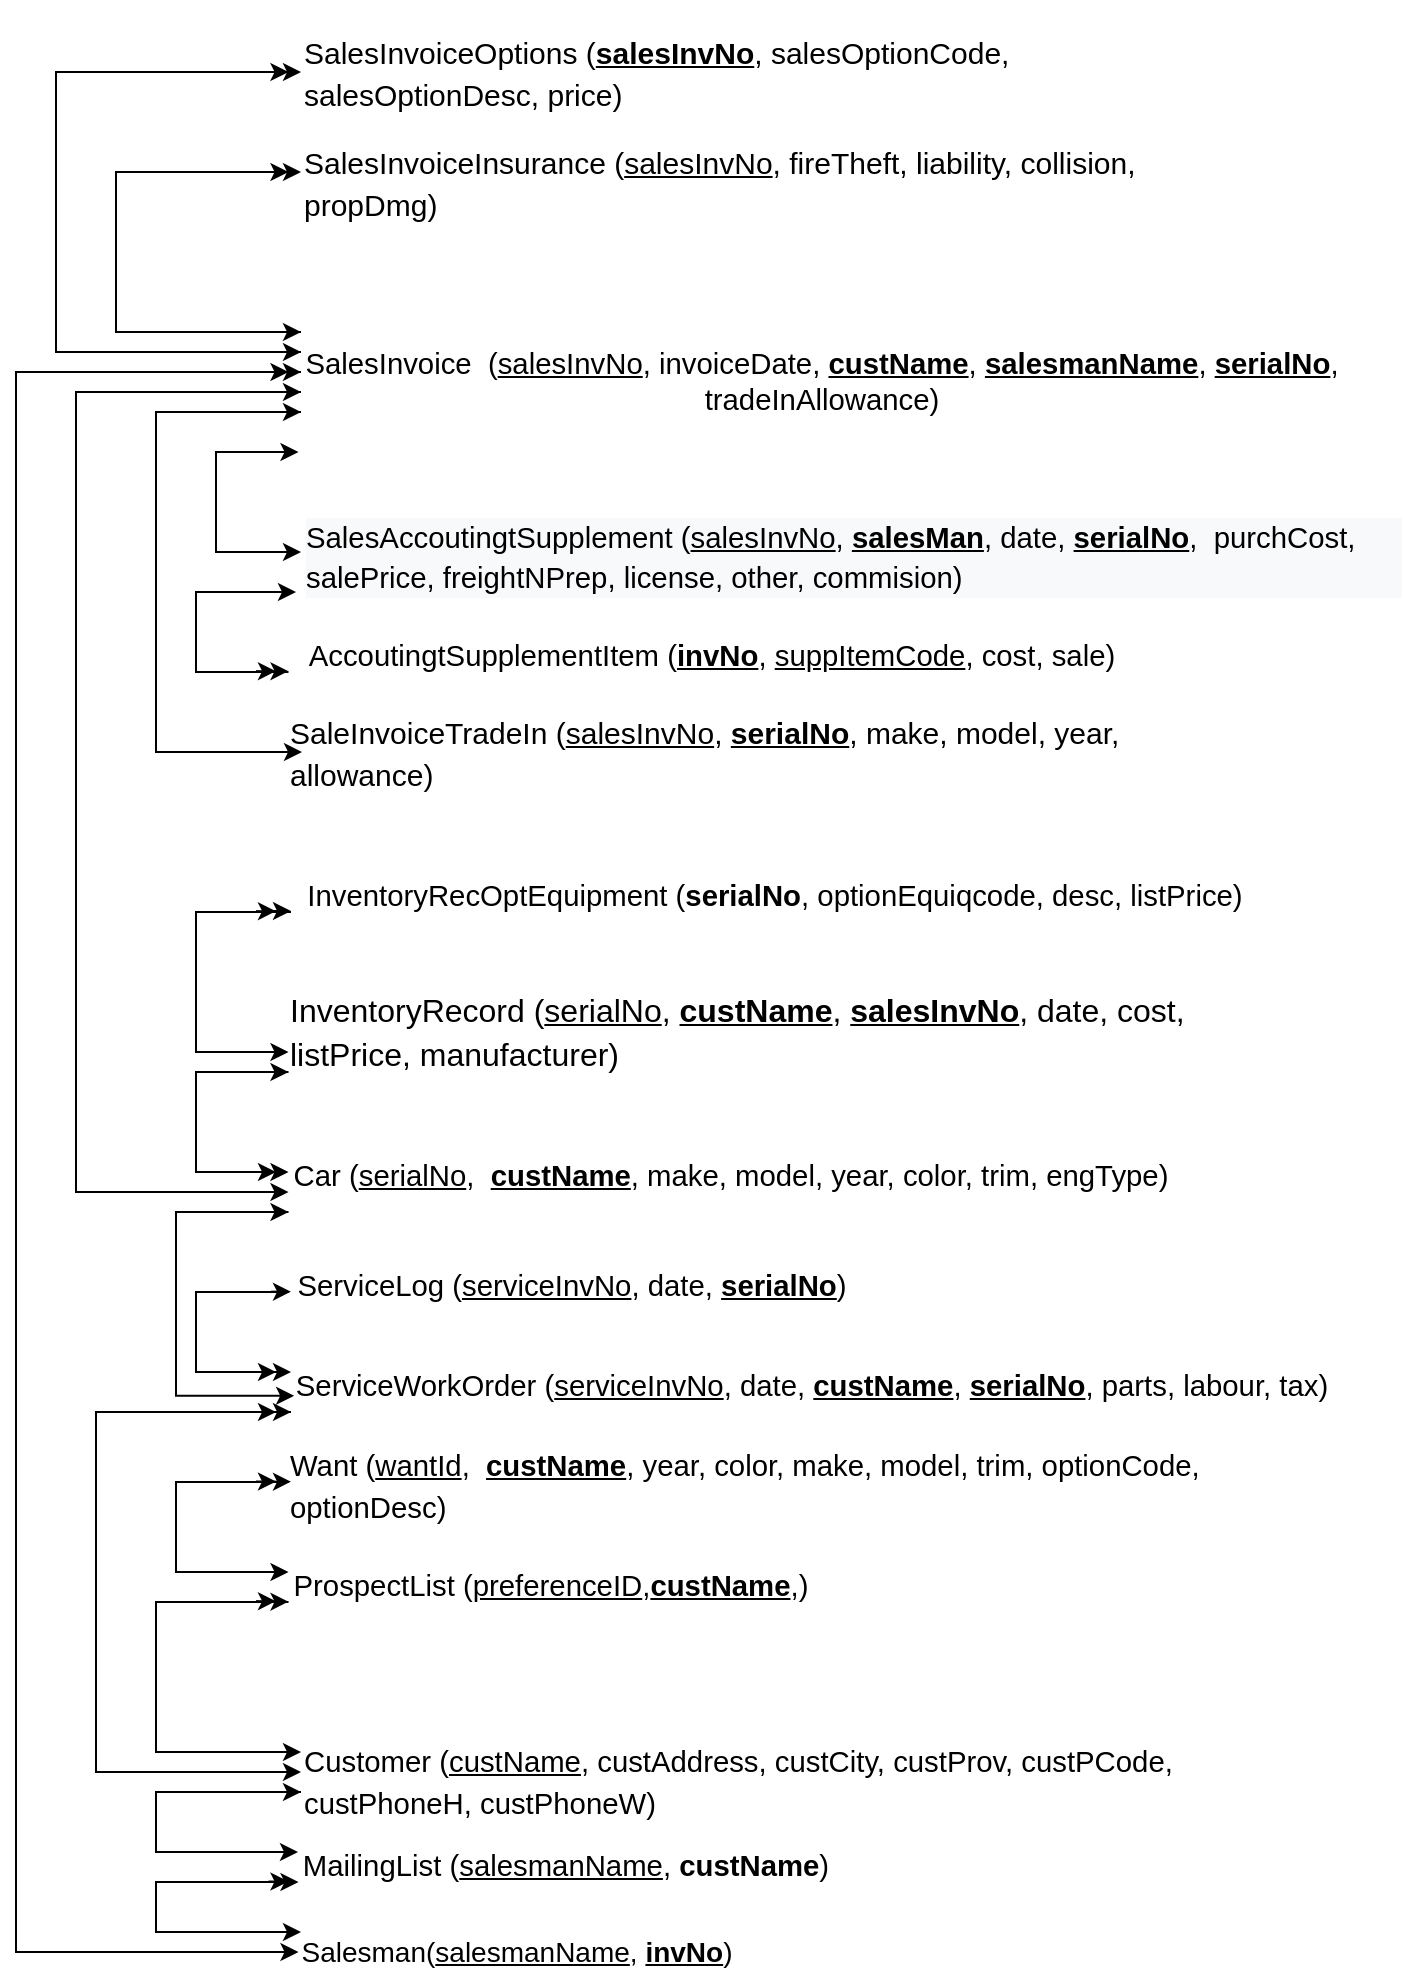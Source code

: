 <mxfile version="14.0.1" type="github">
  <diagram id="cpgGfN65SDcUuJHPmJmD" name="Page-1">
    <mxGraphModel dx="2015" dy="2145" grid="1" gridSize="10" guides="1" tooltips="1" connect="1" arrows="1" fold="1" page="1" pageScale="1" pageWidth="850" pageHeight="1100" math="0" shadow="0">
      <root>
        <mxCell id="0" />
        <mxCell id="1" parent="0" />
        <mxCell id="DtbDbrRALWj-mJ8N14jn-14" style="edgeStyle=orthogonalEdgeStyle;rounded=0;orthogonalLoop=1;jettySize=auto;html=1;entryX=0.003;entryY=0.397;entryDx=0;entryDy=0;entryPerimeter=0;" edge="1" parent="1" source="Bute2PtF-87hg-K_BfrG-1" target="uWfIgpHhgvvb1_PHxDeI-20">
          <mxGeometry relative="1" as="geometry">
            <mxPoint x="233" y="641" as="targetPoint" />
            <Array as="points">
              <mxPoint x="180" y="550" />
              <mxPoint x="180" y="642" />
            </Array>
          </mxGeometry>
        </mxCell>
        <mxCell id="Bute2PtF-87hg-K_BfrG-1" value="&lt;span id=&quot;docs-internal-guid-6ab7e09c-7fff-3b22-0e35-2b165f5e0c1f&quot;&gt;&lt;p dir=&quot;ltr&quot; style=&quot;line-height: 1.38 ; margin-top: 12pt ; margin-bottom: 12pt&quot;&gt;&lt;span style=&quot;font-size: 11pt ; font-family: &amp;#34;arial&amp;#34; ; background-color: transparent ; vertical-align: baseline&quot;&gt;Car (&lt;/span&gt;&lt;span style=&quot;font-size: 11pt ; font-family: &amp;#34;arial&amp;#34; ; background-color: transparent ; vertical-align: baseline&quot;&gt;&lt;u&gt;serialNo&lt;/u&gt;&lt;/span&gt;&lt;span style=&quot;font-size: 11pt ; font-family: &amp;#34;arial&amp;#34; ; background-color: transparent ; vertical-align: baseline&quot;&gt;,&amp;nbsp; &lt;b&gt;&lt;u&gt;custName&lt;/u&gt;&lt;/b&gt;, make, model, year, color, trim, engType)&lt;/span&gt;&lt;/p&gt;&lt;div&gt;&lt;span style=&quot;font-size: 11pt ; font-family: &amp;#34;arial&amp;#34; ; background-color: transparent ; vertical-align: baseline&quot;&gt;&lt;br&gt;&lt;/span&gt;&lt;/div&gt;&lt;/span&gt;" style="text;html=1;strokeColor=none;fillColor=none;align=center;verticalAlign=middle;whiteSpace=wrap;rounded=0;" parent="1" vertex="1">
          <mxGeometry x="236.25" y="520" width="442.5" height="40" as="geometry" />
        </mxCell>
        <mxCell id="Bute2PtF-87hg-K_BfrG-2" value="&lt;span id=&quot;docs-internal-guid-f85bfaa0-7fff-9a6b-ba9b-2f663f60cca4&quot; style=&quot;text-align: left ; font-size: 13px&quot;&gt;&lt;p dir=&quot;ltr&quot; style=&quot;line-height: 1.38 ; margin-top: 12pt ; margin-bottom: 12pt&quot;&gt;&lt;span style=&quot;font-size: 11pt ; font-family: &amp;#34;arial&amp;#34; ; background-color: transparent ; vertical-align: baseline&quot;&gt;MailingList (&lt;/span&gt;&lt;span style=&quot;font-size: 11pt ; font-family: &amp;#34;arial&amp;#34; ; background-color: transparent ; vertical-align: baseline&quot;&gt;&lt;u&gt;salesmanName&lt;/u&gt;&lt;/span&gt;&lt;span style=&quot;font-size: 11pt ; font-family: &amp;#34;arial&amp;#34; ; background-color: transparent ; vertical-align: baseline&quot;&gt;,&amp;nbsp;&lt;/span&gt;&lt;span style=&quot;font-size: 11pt ; font-family: &amp;#34;arial&amp;#34; ; background-color: transparent ; font-weight: 700 ; vertical-align: baseline&quot;&gt;custName&lt;/span&gt;&lt;span style=&quot;font-size: 11pt ; font-family: &amp;#34;arial&amp;#34; ; background-color: transparent ; vertical-align: baseline&quot;&gt;)&lt;/span&gt;&lt;/p&gt;&lt;div&gt;&lt;span style=&quot;font-size: 11pt ; font-family: &amp;#34;arial&amp;#34; ; background-color: transparent ; vertical-align: baseline&quot;&gt;&lt;br&gt;&lt;/span&gt;&lt;/div&gt;&lt;/span&gt;" style="text;html=1;strokeColor=none;fillColor=none;align=center;verticalAlign=middle;whiteSpace=wrap;rounded=0;" parent="1" vertex="1">
          <mxGeometry x="241.25" y="870" width="267.5" height="30" as="geometry" />
        </mxCell>
        <mxCell id="DtbDbrRALWj-mJ8N14jn-17" style="edgeStyle=orthogonalEdgeStyle;rounded=0;orthogonalLoop=1;jettySize=auto;html=1;" edge="1" parent="1" source="Bute2PtF-87hg-K_BfrG-6">
          <mxGeometry relative="1" as="geometry">
            <mxPoint x="241" y="870" as="targetPoint" />
            <mxPoint x="241" y="850" as="sourcePoint" />
            <Array as="points">
              <mxPoint x="170" y="840" />
              <mxPoint x="170" y="870" />
              <mxPoint x="241" y="870" />
            </Array>
          </mxGeometry>
        </mxCell>
        <mxCell id="Bute2PtF-87hg-K_BfrG-6" value="&lt;span id=&quot;docs-internal-guid-f85bfaa0-7fff-9a6b-ba9b-2f663f60cca4&quot; style=&quot;text-align: left ; font-size: 13px&quot;&gt;&lt;p dir=&quot;ltr&quot; style=&quot;line-height: 1.38 ; margin-top: 12pt ; margin-bottom: 12pt&quot;&gt;&lt;span style=&quot;font-size: 11pt ; font-family: &amp;#34;arial&amp;#34; ; background-color: transparent ; vertical-align: baseline&quot;&gt;Customer (&lt;/span&gt;&lt;span style=&quot;font-size: 11pt ; font-family: &amp;#34;arial&amp;#34; ; background-color: transparent ; vertical-align: baseline&quot;&gt;&lt;u&gt;custName&lt;/u&gt;&lt;/span&gt;&lt;span style=&quot;font-size: 11pt ; font-family: &amp;#34;arial&amp;#34; ; background-color: transparent ; vertical-align: baseline&quot;&gt;, custAddress, custCity, custProv, custPCode, custPhoneH, custPhoneW)&lt;/span&gt;&lt;/p&gt;&lt;span id=&quot;docs-internal-guid-f85bfaa0-7fff-9a6b-ba9b-2f663f60cca4&quot;&gt;&lt;/span&gt;&lt;/span&gt;" style="text;html=1;strokeColor=none;fillColor=none;align=center;verticalAlign=middle;whiteSpace=wrap;rounded=0;" parent="1" vertex="1">
          <mxGeometry x="242.5" y="820" width="465" height="30" as="geometry" />
        </mxCell>
        <mxCell id="DtbDbrRALWj-mJ8N14jn-18" style="edgeStyle=orthogonalEdgeStyle;rounded=0;orthogonalLoop=1;jettySize=auto;html=1;entryX=0;entryY=0;entryDx=0;entryDy=0;" edge="1" parent="1" source="Bute2PtF-87hg-K_BfrG-7" target="Bute2PtF-87hg-K_BfrG-6">
          <mxGeometry relative="1" as="geometry">
            <mxPoint x="236" y="820" as="targetPoint" />
            <Array as="points">
              <mxPoint x="170" y="745" />
              <mxPoint x="170" y="820" />
            </Array>
          </mxGeometry>
        </mxCell>
        <mxCell id="Bute2PtF-87hg-K_BfrG-7" value="&lt;span id=&quot;docs-internal-guid-f85bfaa0-7fff-9a6b-ba9b-2f663f60cca4&quot; style=&quot;text-align: left ; font-size: 13px&quot;&gt;&lt;p dir=&quot;ltr&quot; style=&quot;line-height: 1.38 ; margin-top: 12pt ; margin-bottom: 12pt&quot;&gt;&lt;span style=&quot;background-color: transparent ; font-size: 11pt ; font-family: &amp;#34;arial&amp;#34; ; vertical-align: baseline&quot;&gt;ProspectList (&lt;u&gt;preferenceID&lt;/u&gt;,&lt;/span&gt;&lt;span style=&quot;background-color: transparent ; font-size: 11pt ; font-family: &amp;#34;arial&amp;#34; ; vertical-align: baseline&quot;&gt;&lt;b&gt;&lt;u&gt;custName&lt;/u&gt;&lt;/b&gt;&lt;/span&gt;&lt;span style=&quot;background-color: transparent ; font-size: 11pt ; font-family: &amp;#34;arial&amp;#34; ; vertical-align: baseline&quot;&gt;,&lt;/span&gt;&lt;span style=&quot;background-color: transparent ; font-size: 11pt ; font-family: &amp;#34;arial&amp;#34; ; vertical-align: baseline&quot;&gt;)&lt;/span&gt;&lt;br&gt;&lt;/p&gt;&lt;div&gt;&lt;span style=&quot;background-color: transparent ; font-size: 11pt ; font-family: &amp;#34;arial&amp;#34; ; vertical-align: baseline&quot;&gt;&lt;br&gt;&lt;/span&gt;&lt;/div&gt;&lt;/span&gt;" style="text;html=1;strokeColor=none;fillColor=none;align=center;verticalAlign=middle;whiteSpace=wrap;rounded=0;" parent="1" vertex="1">
          <mxGeometry x="236.25" y="730" width="262.5" height="30" as="geometry" />
        </mxCell>
        <mxCell id="DtbDbrRALWj-mJ8N14jn-12" style="edgeStyle=orthogonalEdgeStyle;rounded=0;orthogonalLoop=1;jettySize=auto;html=1;entryX=0;entryY=0.25;entryDx=0;entryDy=0;" edge="1" parent="1" source="Bute2PtF-87hg-K_BfrG-17" target="Bute2PtF-87hg-K_BfrG-1">
          <mxGeometry relative="1" as="geometry">
            <mxPoint x="190" y="530" as="targetPoint" />
            <Array as="points">
              <mxPoint x="190" y="480" />
              <mxPoint x="190" y="530" />
            </Array>
          </mxGeometry>
        </mxCell>
        <mxCell id="Bute2PtF-87hg-K_BfrG-17" value="&lt;span id=&quot;docs-internal-guid-f85bfaa0-7fff-9a6b-ba9b-2f663f60cca4&quot; style=&quot;text-align: left ; font-size: 16px&quot;&gt;&lt;p dir=&quot;ltr&quot; style=&quot;line-height: 1.38 ; margin-top: 12pt ; margin-bottom: 12pt&quot;&gt;&lt;span style=&quot;font-family: &amp;#34;arial&amp;#34; ; background-color: transparent ; vertical-align: baseline&quot;&gt;InventoryRecord (&lt;/span&gt;&lt;span style=&quot;font-family: &amp;#34;arial&amp;#34; ; background-color: transparent ; vertical-align: baseline&quot;&gt;&lt;u&gt;serialNo&lt;/u&gt;&lt;/span&gt;&lt;span style=&quot;font-family: &amp;#34;arial&amp;#34; ; background-color: transparent ; vertical-align: baseline&quot;&gt;,&amp;nbsp;&lt;/span&gt;&lt;span style=&quot;font-family: &amp;#34;arial&amp;#34; ; background-color: transparent ; vertical-align: baseline&quot;&gt;&lt;u&gt;&lt;b&gt;custName&lt;/b&gt;&lt;/u&gt;&lt;/span&gt;&lt;span style=&quot;font-family: &amp;#34;arial&amp;#34; ; background-color: transparent ; vertical-align: baseline&quot;&gt;,&amp;nbsp;&lt;/span&gt;&lt;span style=&quot;font-family: &amp;#34;arial&amp;#34; ; background-color: transparent ; vertical-align: baseline&quot;&gt;&lt;u&gt;&lt;b&gt;salesInvNo&lt;/b&gt;&lt;/u&gt;&lt;/span&gt;&lt;span style=&quot;font-family: &amp;#34;arial&amp;#34; ; background-color: transparent ; vertical-align: baseline&quot;&gt;, date, cost, listPrice, manufacturer)&lt;/span&gt;&lt;/p&gt;&lt;div&gt;&lt;span style=&quot;font-family: &amp;#34;arial&amp;#34; ; background-color: transparent ; vertical-align: baseline&quot;&gt;&lt;br&gt;&lt;/span&gt;&lt;/div&gt;&lt;/span&gt;" style="text;html=1;strokeColor=none;fillColor=none;align=center;verticalAlign=middle;whiteSpace=wrap;rounded=0;" parent="1" vertex="1">
          <mxGeometry x="236.25" y="450" width="470" height="40" as="geometry" />
        </mxCell>
        <mxCell id="Bute2PtF-87hg-K_BfrG-19" value="&lt;span id=&quot;docs-internal-guid-f85bfaa0-7fff-9a6b-ba9b-2f663f60cca4&quot; style=&quot;text-align: left ; font-size: 15px&quot;&gt;&lt;p dir=&quot;ltr&quot; style=&quot;line-height: 1.38 ; margin-top: 12pt ; margin-bottom: 12pt&quot;&gt;&lt;span style=&quot;font-family: &amp;#34;arial&amp;#34; ; background-color: transparent ; vertical-align: baseline&quot;&gt;SalesInvoiceOptions (&lt;/span&gt;&lt;span style=&quot;font-family: &amp;#34;arial&amp;#34; ; background-color: transparent ; vertical-align: baseline&quot;&gt;&lt;b&gt;&lt;u&gt;salesInvNo&lt;/u&gt;&lt;/b&gt;&lt;/span&gt;&lt;span style=&quot;font-family: &amp;#34;arial&amp;#34; ; background-color: transparent ; vertical-align: baseline&quot;&gt;, salesOptionCode, salesOptionDesc, price)&lt;/span&gt;&lt;/p&gt;&lt;div&gt;&lt;span style=&quot;font-family: &amp;#34;arial&amp;#34; ; background-color: transparent ; vertical-align: baseline&quot;&gt;&lt;br&gt;&lt;/span&gt;&lt;/div&gt;&lt;/span&gt;" style="text;html=1;strokeColor=none;fillColor=none;align=center;verticalAlign=middle;whiteSpace=wrap;rounded=0;" parent="1" vertex="1">
          <mxGeometry x="242.5" y="-30" width="407.5" height="40" as="geometry" />
        </mxCell>
        <mxCell id="DtbDbrRALWj-mJ8N14jn-15" style="edgeStyle=orthogonalEdgeStyle;rounded=0;orthogonalLoop=1;jettySize=auto;html=1;entryX=0;entryY=0;entryDx=0;entryDy=0;" edge="1" parent="1" source="uWfIgpHhgvvb1_PHxDeI-2" target="uWfIgpHhgvvb1_PHxDeI-20">
          <mxGeometry relative="1" as="geometry">
            <mxPoint x="230" y="630" as="targetPoint" />
            <Array as="points">
              <mxPoint x="190" y="590" />
              <mxPoint x="190" y="630" />
            </Array>
          </mxGeometry>
        </mxCell>
        <mxCell id="uWfIgpHhgvvb1_PHxDeI-2" value="&lt;span id=&quot;docs-internal-guid-f85bfaa0-7fff-9a6b-ba9b-2f663f60cca4&quot; style=&quot;text-align: left ; font-size: 13px&quot;&gt;&lt;p dir=&quot;ltr&quot; style=&quot;line-height: 1.38 ; margin-top: 12pt ; margin-bottom: 12pt&quot;&gt;&lt;span style=&quot;background-color: transparent ; font-size: 11pt ; font-family: &amp;#34;arial&amp;#34; ; vertical-align: baseline&quot;&gt;ServiceLog (&lt;/span&gt;&lt;span style=&quot;background-color: transparent ; font-size: 11pt ; font-family: &amp;#34;arial&amp;#34; ; vertical-align: baseline&quot;&gt;&lt;u&gt;serviceInvNo&lt;/u&gt;&lt;/span&gt;&lt;span style=&quot;background-color: transparent ; font-size: 11pt ; font-family: &amp;#34;arial&amp;#34; ; vertical-align: baseline&quot;&gt;, date,&amp;nbsp;&lt;/span&gt;&lt;span style=&quot;background-color: transparent ; font-size: 11pt ; font-family: &amp;#34;arial&amp;#34; ; font-weight: 700 ; vertical-align: baseline&quot;&gt;&lt;u&gt;serialNo&lt;/u&gt;&lt;/span&gt;&lt;span style=&quot;background-color: transparent ; font-size: 11pt ; font-family: &amp;#34;arial&amp;#34; ; vertical-align: baseline&quot;&gt;)&lt;/span&gt;&lt;/p&gt;&lt;div&gt;&lt;span style=&quot;background-color: transparent ; font-size: 11pt ; font-family: &amp;#34;arial&amp;#34; ; vertical-align: baseline&quot;&gt;&lt;br&gt;&lt;/span&gt;&lt;/div&gt;&lt;/span&gt;" style="text;html=1;strokeColor=none;fillColor=none;align=center;verticalAlign=middle;whiteSpace=wrap;rounded=0;" parent="1" vertex="1">
          <mxGeometry x="236.25" y="580" width="283.75" height="30" as="geometry" />
        </mxCell>
        <mxCell id="uWfIgpHhgvvb1_PHxDeI-5" value="&lt;span id=&quot;docs-internal-guid-f85bfaa0-7fff-9a6b-ba9b-2f663f60cca4&quot; style=&quot;text-align: left ; font-size: 15px&quot;&gt;&lt;p dir=&quot;ltr&quot; style=&quot;line-height: 1.38 ; margin-top: 12pt ; margin-bottom: 12pt&quot;&gt;&lt;span style=&quot;font-family: &amp;#34;arial&amp;#34; ; background-color: transparent ; vertical-align: baseline&quot;&gt;SalesInvoiceInsurance (&lt;/span&gt;&lt;span style=&quot;font-family: &amp;#34;arial&amp;#34; ; background-color: transparent ; vertical-align: baseline&quot;&gt;&lt;u&gt;salesInvNo&lt;/u&gt;&lt;/span&gt;&lt;span style=&quot;font-family: &amp;#34;arial&amp;#34; ; background-color: transparent ; vertical-align: baseline&quot;&gt;, fireTheft, liability, collision, propDmg)&lt;/span&gt;&lt;/p&gt;&lt;div&gt;&lt;span style=&quot;font-family: &amp;#34;arial&amp;#34; ; background-color: transparent ; vertical-align: baseline&quot;&gt;&lt;br&gt;&lt;/span&gt;&lt;/div&gt;&lt;/span&gt;" style="text;html=1;strokeColor=none;fillColor=none;align=center;verticalAlign=middle;whiteSpace=wrap;rounded=0;" parent="1" vertex="1">
          <mxGeometry x="242.5" y="30" width="477.5" height="30" as="geometry" />
        </mxCell>
        <mxCell id="uWfIgpHhgvvb1_PHxDeI-8" value="&lt;span id=&quot;docs-internal-guid-f85bfaa0-7fff-9a6b-ba9b-2f663f60cca4&quot; style=&quot;text-align: left ; font-size: 15px&quot;&gt;&lt;p dir=&quot;ltr&quot; style=&quot;line-height: 1.38 ; margin-top: 12pt ; margin-bottom: 12pt&quot;&gt;&lt;span style=&quot;font-family: &amp;#34;arial&amp;#34; ; background-color: transparent ; vertical-align: baseline&quot;&gt;SaleInvoiceTradeIn (&lt;/span&gt;&lt;span style=&quot;font-family: &amp;#34;arial&amp;#34; ; background-color: transparent ; vertical-align: baseline&quot;&gt;&lt;u&gt;salesInvNo&lt;/u&gt;&lt;/span&gt;&lt;span style=&quot;font-family: &amp;#34;arial&amp;#34; ; background-color: transparent ; vertical-align: baseline&quot;&gt;,&amp;nbsp;&lt;/span&gt;&lt;span style=&quot;font-family: &amp;#34;arial&amp;#34; ; background-color: transparent ; font-weight: 700 ; vertical-align: baseline&quot;&gt;&lt;u&gt;serialNo&lt;/u&gt;&lt;/span&gt;&lt;span style=&quot;font-family: &amp;#34;arial&amp;#34; ; background-color: transparent ; vertical-align: baseline&quot;&gt;, make, model, year, allowance)&lt;/span&gt;&lt;/p&gt;&lt;div&gt;&lt;span style=&quot;font-family: &amp;#34;arial&amp;#34; ; background-color: transparent ; vertical-align: baseline&quot;&gt;&lt;br&gt;&lt;/span&gt;&lt;/div&gt;&lt;/span&gt;" style="text;html=1;strokeColor=none;fillColor=none;align=center;verticalAlign=middle;whiteSpace=wrap;rounded=0;" parent="1" vertex="1">
          <mxGeometry x="236.25" y="310" width="490" height="40" as="geometry" />
        </mxCell>
        <mxCell id="DtbDbrRALWj-mJ8N14jn-3" style="edgeStyle=orthogonalEdgeStyle;rounded=0;orthogonalLoop=1;jettySize=auto;html=1;entryX=0;entryY=0.25;entryDx=0;entryDy=0;" edge="1" parent="1" source="uWfIgpHhgvvb1_PHxDeI-15" target="Bute2PtF-87hg-K_BfrG-19">
          <mxGeometry relative="1" as="geometry">
            <mxPoint x="140.0" y="40" as="targetPoint" />
            <Array as="points">
              <mxPoint x="120" y="120" />
              <mxPoint x="120" y="-20" />
            </Array>
          </mxGeometry>
        </mxCell>
        <mxCell id="DtbDbrRALWj-mJ8N14jn-4" style="edgeStyle=orthogonalEdgeStyle;rounded=0;orthogonalLoop=1;jettySize=auto;html=1;" edge="1" parent="1" source="uWfIgpHhgvvb1_PHxDeI-15" target="uWfIgpHhgvvb1_PHxDeI-5">
          <mxGeometry relative="1" as="geometry">
            <mxPoint x="230" y="30" as="targetPoint" />
            <Array as="points">
              <mxPoint x="150" y="110" />
              <mxPoint x="150" y="30" />
            </Array>
          </mxGeometry>
        </mxCell>
        <mxCell id="DtbDbrRALWj-mJ8N14jn-7" style="edgeStyle=orthogonalEdgeStyle;rounded=0;orthogonalLoop=1;jettySize=auto;html=1;" edge="1" parent="1" source="uWfIgpHhgvvb1_PHxDeI-15">
          <mxGeometry relative="1" as="geometry">
            <mxPoint x="243" y="320" as="targetPoint" />
            <Array as="points">
              <mxPoint x="170" y="150" />
              <mxPoint x="170" y="320" />
            </Array>
          </mxGeometry>
        </mxCell>
        <mxCell id="DtbDbrRALWj-mJ8N14jn-8" style="edgeStyle=orthogonalEdgeStyle;rounded=0;orthogonalLoop=1;jettySize=auto;html=1;entryX=0;entryY=0.5;entryDx=0;entryDy=0;" edge="1" parent="1" source="uWfIgpHhgvvb1_PHxDeI-15" target="DtbDbrRALWj-mJ8N14jn-1">
          <mxGeometry relative="1" as="geometry">
            <mxPoint x="120" y="933.333" as="targetPoint" />
            <Array as="points">
              <mxPoint x="100" y="130" />
              <mxPoint x="100" y="920" />
            </Array>
          </mxGeometry>
        </mxCell>
        <mxCell id="DtbDbrRALWj-mJ8N14jn-13" style="edgeStyle=orthogonalEdgeStyle;rounded=0;orthogonalLoop=1;jettySize=auto;html=1;entryX=0;entryY=0.5;entryDx=0;entryDy=0;" edge="1" parent="1" source="uWfIgpHhgvvb1_PHxDeI-15" target="Bute2PtF-87hg-K_BfrG-1">
          <mxGeometry relative="1" as="geometry">
            <mxPoint x="230" y="540" as="targetPoint" />
            <Array as="points">
              <mxPoint x="130" y="140" />
              <mxPoint x="130" y="540" />
            </Array>
          </mxGeometry>
        </mxCell>
        <mxCell id="DtbDbrRALWj-mJ8N14jn-30" style="edgeStyle=orthogonalEdgeStyle;rounded=0;orthogonalLoop=1;jettySize=auto;html=1;entryX=0;entryY=1;entryDx=0;entryDy=0;" edge="1" parent="1" target="DtbDbrRALWj-mJ8N14jn-27">
          <mxGeometry relative="1" as="geometry">
            <mxPoint x="210" y="220.0" as="targetPoint" />
            <mxPoint x="240" y="170" as="sourcePoint" />
            <Array as="points">
              <mxPoint x="200" y="170" />
              <mxPoint x="200" y="220" />
            </Array>
          </mxGeometry>
        </mxCell>
        <mxCell id="uWfIgpHhgvvb1_PHxDeI-15" value="&lt;span style=&quot;text-align: left ; background-color: transparent ; font-size: 11pt ; font-family: &amp;#34;arial&amp;#34; ; vertical-align: baseline&quot;&gt;SalesInvoice&amp;nbsp; (&lt;/span&gt;&lt;span style=&quot;text-align: left ; background-color: transparent ; font-size: 11pt ; font-family: &amp;#34;arial&amp;#34; ; vertical-align: baseline&quot;&gt;&lt;u&gt;salesInvNo&lt;/u&gt;&lt;/span&gt;&lt;span style=&quot;text-align: left ; background-color: transparent ; font-size: 11pt ; font-family: &amp;#34;arial&amp;#34; ; vertical-align: baseline&quot;&gt;, invoiceDate,&amp;nbsp;&lt;/span&gt;&lt;span style=&quot;text-align: left ; background-color: transparent ; font-size: 11pt ; font-family: &amp;#34;arial&amp;#34; ; font-weight: 700 ; vertical-align: baseline&quot;&gt;&lt;u&gt;custName&lt;/u&gt;&lt;/span&gt;&lt;span style=&quot;text-align: left ; background-color: transparent ; font-size: 11pt ; font-family: &amp;#34;arial&amp;#34; ; vertical-align: baseline&quot;&gt;,&amp;nbsp;&lt;/span&gt;&lt;span style=&quot;text-align: left ; background-color: transparent ; font-size: 11pt ; font-family: &amp;#34;arial&amp;#34; ; font-weight: 700 ; vertical-align: baseline&quot;&gt;&lt;u&gt;salesmanName&lt;/u&gt;&lt;/span&gt;&lt;span style=&quot;text-align: left ; background-color: transparent ; font-size: 11pt ; font-family: &amp;#34;arial&amp;#34; ; vertical-align: baseline&quot;&gt;,&amp;nbsp;&lt;/span&gt;&lt;span style=&quot;text-align: left ; background-color: transparent ; font-size: 11pt ; font-family: &amp;#34;arial&amp;#34; ; font-weight: 700 ; vertical-align: baseline&quot;&gt;&lt;u&gt;serialNo&lt;/u&gt;&lt;/span&gt;&lt;span style=&quot;text-align: left ; background-color: transparent ; font-size: 11pt ; font-family: &amp;#34;arial&amp;#34; ; vertical-align: baseline&quot;&gt;, tradeInAllowance)&lt;/span&gt;" style="text;html=1;strokeColor=none;fillColor=none;align=center;verticalAlign=middle;whiteSpace=wrap;rounded=0;" parent="1" vertex="1">
          <mxGeometry x="242.5" y="110" width="520" height="50" as="geometry" />
        </mxCell>
        <mxCell id="DtbDbrRALWj-mJ8N14jn-16" style="edgeStyle=orthogonalEdgeStyle;rounded=0;orthogonalLoop=1;jettySize=auto;html=1;" edge="1" parent="1" source="uWfIgpHhgvvb1_PHxDeI-20" target="Bute2PtF-87hg-K_BfrG-6">
          <mxGeometry relative="1" as="geometry">
            <mxPoint x="150" y="830" as="targetPoint" />
            <Array as="points">
              <mxPoint x="140" y="650" />
              <mxPoint x="140" y="830" />
            </Array>
          </mxGeometry>
        </mxCell>
        <mxCell id="uWfIgpHhgvvb1_PHxDeI-20" value="&lt;span id=&quot;docs-internal-guid-f85bfaa0-7fff-9a6b-ba9b-2f663f60cca4&quot; style=&quot;text-align: left ; font-size: 13px&quot;&gt;&lt;p dir=&quot;ltr&quot; style=&quot;line-height: 1.38 ; margin-top: 12pt ; margin-bottom: 12pt&quot;&gt;&lt;span style=&quot;font-size: 11pt ; font-family: &amp;#34;arial&amp;#34; ; background-color: transparent ; vertical-align: baseline&quot;&gt;ServiceWorkOrder (&lt;/span&gt;&lt;span style=&quot;font-size: 11pt ; font-family: &amp;#34;arial&amp;#34; ; background-color: transparent ; vertical-align: baseline&quot;&gt;&lt;u&gt;serviceInvNo&lt;/u&gt;&lt;/span&gt;&lt;span style=&quot;font-size: 11pt ; font-family: &amp;#34;arial&amp;#34; ; background-color: transparent ; vertical-align: baseline&quot;&gt;, date,&amp;nbsp;&lt;/span&gt;&lt;span style=&quot;font-size: 11pt ; font-family: &amp;#34;arial&amp;#34; ; background-color: transparent ; font-weight: 700 ; vertical-align: baseline&quot;&gt;&lt;u&gt;custName&lt;/u&gt;&lt;/span&gt;&lt;span style=&quot;font-size: 11pt ; font-family: &amp;#34;arial&amp;#34; ; background-color: transparent ; vertical-align: baseline&quot;&gt;,&amp;nbsp;&lt;/span&gt;&lt;span style=&quot;font-size: 11pt ; font-family: &amp;#34;arial&amp;#34; ; background-color: transparent ; font-weight: 700 ; vertical-align: baseline&quot;&gt;&lt;u&gt;serialNo&lt;/u&gt;&lt;/span&gt;&lt;span style=&quot;font-size: 11pt ; font-family: &amp;#34;arial&amp;#34; ; background-color: transparent ; vertical-align: baseline&quot;&gt;, parts, labour, tax)&lt;/span&gt;&lt;/p&gt;&lt;div&gt;&lt;span style=&quot;font-size: 11pt ; font-family: &amp;#34;arial&amp;#34; ; background-color: transparent ; vertical-align: baseline&quot;&gt;&lt;br&gt;&lt;/span&gt;&lt;/div&gt;&lt;/span&gt;" style="text;html=1;strokeColor=none;fillColor=none;align=center;verticalAlign=middle;whiteSpace=wrap;rounded=0;" parent="1" vertex="1">
          <mxGeometry x="237.5" y="630" width="520" height="30" as="geometry" />
        </mxCell>
        <mxCell id="DtbDbrRALWj-mJ8N14jn-19" style="edgeStyle=orthogonalEdgeStyle;rounded=0;orthogonalLoop=1;jettySize=auto;html=1;entryX=0;entryY=0;entryDx=0;entryDy=0;" edge="1" parent="1" source="uWfIgpHhgvvb1_PHxDeI-48" target="Bute2PtF-87hg-K_BfrG-7">
          <mxGeometry relative="1" as="geometry">
            <mxPoint x="190" y="740" as="targetPoint" />
            <Array as="points">
              <mxPoint x="180" y="685" />
              <mxPoint x="180" y="730" />
            </Array>
          </mxGeometry>
        </mxCell>
        <mxCell id="uWfIgpHhgvvb1_PHxDeI-48" value="&lt;span id=&quot;docs-internal-guid-f85bfaa0-7fff-9a6b-ba9b-2f663f60cca4&quot; style=&quot;text-align: left ; font-size: 13px&quot;&gt;&lt;p dir=&quot;ltr&quot; style=&quot;line-height: 1.38 ; margin-top: 12pt ; margin-bottom: 12pt&quot;&gt;&lt;span style=&quot;font-size: 11pt ; font-family: &amp;#34;arial&amp;#34; ; background-color: transparent ; vertical-align: baseline&quot;&gt;Want (&lt;u&gt;wantId&lt;/u&gt;&lt;/span&gt;&lt;span style=&quot;font-size: 11pt ; font-family: &amp;#34;arial&amp;#34; ; background-color: transparent ; vertical-align: baseline&quot;&gt;,&amp;nbsp; &lt;u&gt;&lt;b&gt;custName&lt;/b&gt;&lt;/u&gt;, year, color, make, model, trim, optionCode, optionDesc)&lt;/span&gt;&lt;/p&gt;&lt;div&gt;&lt;br&gt;&lt;/div&gt;&lt;/span&gt;" style="text;html=1;strokeColor=none;fillColor=none;align=center;verticalAlign=middle;whiteSpace=wrap;rounded=0;" parent="1" vertex="1">
          <mxGeometry x="236.25" y="680" width="462.5" height="30" as="geometry" />
        </mxCell>
        <mxCell id="DtbDbrRALWj-mJ8N14jn-41" style="edgeStyle=orthogonalEdgeStyle;rounded=0;orthogonalLoop=1;jettySize=auto;html=1;" edge="1" parent="1" source="eNYuHUuUJ5BOVfInrnfF-1">
          <mxGeometry relative="1" as="geometry">
            <mxPoint x="240" y="240" as="targetPoint" />
            <Array as="points">
              <mxPoint x="190" y="280" />
              <mxPoint x="190" y="240" />
            </Array>
          </mxGeometry>
        </mxCell>
        <mxCell id="eNYuHUuUJ5BOVfInrnfF-1" value="&lt;span id=&quot;docs-internal-guid-f85bfaa0-7fff-9a6b-ba9b-2f663f60cca4&quot; style=&quot;text-align: left ; font-size: 13px&quot;&gt;&lt;p dir=&quot;ltr&quot; style=&quot;line-height: 1.38 ; margin-top: 12pt ; margin-bottom: 12pt&quot;&gt;&lt;span style=&quot;font-size: 11pt ; font-family: &amp;#34;arial&amp;#34; ; background-color: transparent ; vertical-align: baseline&quot;&gt;AccoutingtSupplementItem (&lt;u&gt;&lt;b&gt;invNo&lt;/b&gt;&lt;/u&gt;, &lt;u&gt;suppItemCode&lt;/u&gt;, cost, sale&lt;/span&gt;&lt;span style=&quot;font-size: 11pt ; font-family: &amp;#34;arial&amp;#34; ; background-color: transparent ; vertical-align: baseline&quot;&gt;)&lt;/span&gt;&lt;/p&gt;&lt;div&gt;&lt;span style=&quot;font-size: 11pt ; font-family: &amp;#34;arial&amp;#34; ; background-color: transparent ; vertical-align: baseline&quot;&gt;&lt;br&gt;&lt;/span&gt;&lt;/div&gt;&lt;/span&gt;" style="text;html=1;strokeColor=none;fillColor=none;align=center;verticalAlign=middle;whiteSpace=wrap;rounded=0;" parent="1" vertex="1">
          <mxGeometry x="236.25" y="270" width="423.75" height="20" as="geometry" />
        </mxCell>
        <mxCell id="DtbDbrRALWj-mJ8N14jn-11" style="edgeStyle=orthogonalEdgeStyle;rounded=0;orthogonalLoop=1;jettySize=auto;html=1;entryX=0;entryY=0.5;entryDx=0;entryDy=0;" edge="1" parent="1" source="eNYuHUuUJ5BOVfInrnfF-2" target="Bute2PtF-87hg-K_BfrG-17">
          <mxGeometry relative="1" as="geometry">
            <mxPoint x="200" y="470" as="targetPoint" />
            <Array as="points">
              <mxPoint x="190" y="400" />
              <mxPoint x="190" y="470" />
            </Array>
          </mxGeometry>
        </mxCell>
        <mxCell id="eNYuHUuUJ5BOVfInrnfF-2" value="&lt;span id=&quot;docs-internal-guid-f85bfaa0-7fff-9a6b-ba9b-2f663f60cca4&quot; style=&quot;text-align: left ; font-size: 14.667px&quot;&gt;&lt;p dir=&quot;ltr&quot; style=&quot;line-height: 1.38 ; margin-top: 12pt ; margin-bottom: 12pt&quot;&gt;&lt;font face=&quot;arial&quot;&gt;InventoryRecOptEquipment&lt;/font&gt;&lt;span style=&quot;background-color: transparent ; text-align: center ; font-size: 11pt ; font-family: &amp;#34;arial&amp;#34; ; vertical-align: baseline&quot;&gt;&amp;nbsp;(&lt;/span&gt;&lt;span style=&quot;background-color: transparent ; text-align: center ; font-size: 11pt ; font-family: &amp;#34;arial&amp;#34; ; font-weight: 700 ; vertical-align: baseline&quot;&gt;serialNo&lt;/span&gt;&lt;span style=&quot;background-color: transparent ; text-align: center ; font-size: 11pt ; font-family: &amp;#34;arial&amp;#34; ; vertical-align: baseline&quot;&gt;, &lt;/span&gt;&lt;span style=&quot;background-color: transparent ; text-align: center ; font-size: 11pt ; font-family: &amp;#34;arial&amp;#34; ; vertical-align: baseline&quot;&gt;optionEquiqcode&lt;/span&gt;&lt;span style=&quot;background-color: transparent ; text-align: center ; font-size: 11pt ; font-family: &amp;#34;arial&amp;#34; ; vertical-align: baseline&quot;&gt;, desc, listPrice)&lt;/span&gt;&lt;/p&gt;&lt;div&gt;&lt;span style=&quot;background-color: transparent ; text-align: center ; font-size: 11pt ; font-family: &amp;#34;arial&amp;#34; ; vertical-align: baseline&quot;&gt;&lt;br&gt;&lt;/span&gt;&lt;/div&gt;&lt;/span&gt;" style="text;html=1;strokeColor=none;fillColor=none;align=center;verticalAlign=middle;whiteSpace=wrap;rounded=0;" parent="1" vertex="1">
          <mxGeometry x="237.5" y="380" width="482.5" height="40" as="geometry" />
        </mxCell>
        <mxCell id="DtbDbrRALWj-mJ8N14jn-54" style="edgeStyle=orthogonalEdgeStyle;rounded=0;orthogonalLoop=1;jettySize=auto;html=1;entryX=0;entryY=0.5;entryDx=0;entryDy=0;" edge="1" parent="1" source="DtbDbrRALWj-mJ8N14jn-1" target="Bute2PtF-87hg-K_BfrG-2">
          <mxGeometry relative="1" as="geometry">
            <mxPoint x="190" y="890" as="targetPoint" />
            <Array as="points">
              <mxPoint x="170" y="910" />
              <mxPoint x="170" y="885" />
            </Array>
          </mxGeometry>
        </mxCell>
        <mxCell id="DtbDbrRALWj-mJ8N14jn-1" value="&lt;font style=&quot;font-size: 14px&quot;&gt;Salesman(&lt;u&gt;salesmanName&lt;/u&gt;, &lt;u&gt;&lt;b&gt;invNo&lt;/b&gt;&lt;/u&gt;)&lt;/font&gt;" style="text;html=1;strokeColor=none;fillColor=none;align=center;verticalAlign=middle;whiteSpace=wrap;rounded=0;" vertex="1" parent="1">
          <mxGeometry x="241.25" y="910" width="218.75" height="20" as="geometry" />
        </mxCell>
        <mxCell id="DtbDbrRALWj-mJ8N14jn-20" value="" style="endArrow=classic;html=1;" edge="1" parent="1">
          <mxGeometry width="50" height="50" relative="1" as="geometry">
            <mxPoint x="232.5" y="110" as="sourcePoint" />
            <mxPoint x="242.5" y="110" as="targetPoint" />
          </mxGeometry>
        </mxCell>
        <mxCell id="DtbDbrRALWj-mJ8N14jn-21" value="" style="endArrow=classic;html=1;" edge="1" parent="1">
          <mxGeometry width="50" height="50" relative="1" as="geometry">
            <mxPoint x="232.5" y="140" as="sourcePoint" />
            <mxPoint x="242.5" y="140" as="targetPoint" />
          </mxGeometry>
        </mxCell>
        <mxCell id="DtbDbrRALWj-mJ8N14jn-22" value="" style="endArrow=classic;html=1;" edge="1" parent="1">
          <mxGeometry width="50" height="50" relative="1" as="geometry">
            <mxPoint x="232.5" y="150" as="sourcePoint" />
            <mxPoint x="242.5" y="150" as="targetPoint" />
          </mxGeometry>
        </mxCell>
        <mxCell id="DtbDbrRALWj-mJ8N14jn-24" value="" style="endArrow=classic;html=1;" edge="1" parent="1">
          <mxGeometry width="50" height="50" relative="1" as="geometry">
            <mxPoint x="232.5" y="120" as="sourcePoint" />
            <mxPoint x="242.5" y="120" as="targetPoint" />
          </mxGeometry>
        </mxCell>
        <mxCell id="DtbDbrRALWj-mJ8N14jn-25" value="" style="endArrow=classic;html=1;" edge="1" parent="1">
          <mxGeometry width="50" height="50" relative="1" as="geometry">
            <mxPoint x="227.5" y="399.5" as="sourcePoint" />
            <mxPoint x="237.5" y="399.5" as="targetPoint" />
          </mxGeometry>
        </mxCell>
        <mxCell id="DtbDbrRALWj-mJ8N14jn-27" value="&lt;p dir=&quot;ltr&quot; style=&quot;color: rgb(0 , 0 , 0) ; font-family: &amp;#34;helvetica&amp;#34; ; font-size: 13px ; font-style: normal ; font-weight: 400 ; letter-spacing: normal ; text-align: left ; text-indent: 0px ; text-transform: none ; word-spacing: 0px ; background-color: rgb(248 , 249 , 250) ; line-height: 1.38 ; margin-top: 12pt ; margin-bottom: 12pt&quot;&gt;&lt;span style=&quot;font-size: 11pt ; font-family: &amp;#34;arial&amp;#34; ; background-color: transparent ; vertical-align: baseline&quot;&gt;SalesAccoutingtSupplement (&lt;/span&gt;&lt;span style=&quot;font-size: 11pt ; font-family: &amp;#34;arial&amp;#34; ; background-color: transparent ; vertical-align: baseline&quot;&gt;&lt;u&gt;salesInvNo&lt;/u&gt;&lt;/span&gt;&lt;span style=&quot;font-size: 11pt ; font-family: &amp;#34;arial&amp;#34; ; background-color: transparent ; vertical-align: baseline&quot;&gt;,&lt;span&gt;&amp;nbsp;&lt;/span&gt;&lt;b&gt;&lt;u&gt;salesMan&lt;/u&gt;&lt;/b&gt;, date,&lt;span&gt;&amp;nbsp;&lt;/span&gt;&lt;b&gt;&lt;u&gt;serialNo&lt;/u&gt;&lt;/b&gt;,&amp;nbsp; purchCost, salePrice, freightNPrep, license, other, commision)&lt;/span&gt;&lt;/p&gt;" style="text;whiteSpace=wrap;html=1;" vertex="1" parent="1">
          <mxGeometry x="242.5" y="180" width="550" height="40" as="geometry" />
        </mxCell>
        <mxCell id="DtbDbrRALWj-mJ8N14jn-31" value="" style="endArrow=classic;html=1;" edge="1" parent="1">
          <mxGeometry width="50" height="50" relative="1" as="geometry">
            <mxPoint x="231.25" y="170" as="sourcePoint" />
            <mxPoint x="241.25" y="170" as="targetPoint" />
          </mxGeometry>
        </mxCell>
        <mxCell id="DtbDbrRALWj-mJ8N14jn-32" value="" style="endArrow=classic;html=1;" edge="1" parent="1">
          <mxGeometry width="50" height="50" relative="1" as="geometry">
            <mxPoint x="226.25" y="480" as="sourcePoint" />
            <mxPoint x="236.25" y="480" as="targetPoint" />
          </mxGeometry>
        </mxCell>
        <mxCell id="DtbDbrRALWj-mJ8N14jn-33" value="" style="endArrow=classic;html=1;" edge="1" parent="1">
          <mxGeometry width="50" height="50" relative="1" as="geometry">
            <mxPoint x="227.5" y="589.83" as="sourcePoint" />
            <mxPoint x="237.5" y="589.83" as="targetPoint" />
            <Array as="points">
              <mxPoint x="227.25" y="589.83" />
            </Array>
          </mxGeometry>
        </mxCell>
        <mxCell id="DtbDbrRALWj-mJ8N14jn-34" value="" style="endArrow=classic;html=1;" edge="1" parent="1">
          <mxGeometry width="50" height="50" relative="1" as="geometry">
            <mxPoint x="227.5" y="650" as="sourcePoint" />
            <mxPoint x="237.5" y="650" as="targetPoint" />
          </mxGeometry>
        </mxCell>
        <mxCell id="DtbDbrRALWj-mJ8N14jn-35" value="" style="endArrow=classic;html=1;" edge="1" parent="1">
          <mxGeometry width="50" height="50" relative="1" as="geometry">
            <mxPoint x="226.25" y="550" as="sourcePoint" />
            <mxPoint x="236.25" y="550" as="targetPoint" />
          </mxGeometry>
        </mxCell>
        <mxCell id="DtbDbrRALWj-mJ8N14jn-36" value="" style="endArrow=classic;html=1;" edge="1" parent="1">
          <mxGeometry width="50" height="50" relative="1" as="geometry">
            <mxPoint x="227.5" y="684.83" as="sourcePoint" />
            <mxPoint x="237.5" y="684.83" as="targetPoint" />
          </mxGeometry>
        </mxCell>
        <mxCell id="DtbDbrRALWj-mJ8N14jn-37" value="" style="endArrow=classic;html=1;" edge="1" parent="1">
          <mxGeometry width="50" height="50" relative="1" as="geometry">
            <mxPoint x="226.25" y="744.83" as="sourcePoint" />
            <mxPoint x="236.25" y="744.83" as="targetPoint" />
          </mxGeometry>
        </mxCell>
        <mxCell id="DtbDbrRALWj-mJ8N14jn-38" value="" style="endArrow=classic;html=1;" edge="1" parent="1">
          <mxGeometry width="50" height="50" relative="1" as="geometry">
            <mxPoint x="232.5" y="840.0" as="sourcePoint" />
            <mxPoint x="242.5" y="840.0" as="targetPoint" />
          </mxGeometry>
        </mxCell>
        <mxCell id="DtbDbrRALWj-mJ8N14jn-39" value="" style="endArrow=classic;html=1;" edge="1" parent="1">
          <mxGeometry width="50" height="50" relative="1" as="geometry">
            <mxPoint x="232.5" y="130" as="sourcePoint" />
            <mxPoint x="242.5" y="130" as="targetPoint" />
          </mxGeometry>
        </mxCell>
        <mxCell id="DtbDbrRALWj-mJ8N14jn-42" value="" style="endArrow=classic;html=1;" edge="1" parent="1">
          <mxGeometry width="50" height="50" relative="1" as="geometry">
            <mxPoint x="226.25" y="279.58" as="sourcePoint" />
            <mxPoint x="236.25" y="279.58" as="targetPoint" />
          </mxGeometry>
        </mxCell>
        <mxCell id="DtbDbrRALWj-mJ8N14jn-43" value="" style="endArrow=classic;html=1;" edge="1" parent="1">
          <mxGeometry width="50" height="50" relative="1" as="geometry">
            <mxPoint x="220" y="279.58" as="sourcePoint" />
            <mxPoint x="230" y="279.58" as="targetPoint" />
          </mxGeometry>
        </mxCell>
        <mxCell id="DtbDbrRALWj-mJ8N14jn-44" value="" style="endArrow=classic;html=1;" edge="1" parent="1">
          <mxGeometry width="50" height="50" relative="1" as="geometry">
            <mxPoint x="226.25" y="130" as="sourcePoint" />
            <mxPoint x="236.25" y="130" as="targetPoint" />
          </mxGeometry>
        </mxCell>
        <mxCell id="DtbDbrRALWj-mJ8N14jn-45" value="" style="endArrow=classic;html=1;" edge="1" parent="1">
          <mxGeometry width="50" height="50" relative="1" as="geometry">
            <mxPoint x="226.25" y="30" as="sourcePoint" />
            <mxPoint x="236.25" y="30" as="targetPoint" />
          </mxGeometry>
        </mxCell>
        <mxCell id="DtbDbrRALWj-mJ8N14jn-46" value="" style="endArrow=classic;html=1;" edge="1" parent="1">
          <mxGeometry width="50" height="50" relative="1" as="geometry">
            <mxPoint x="226.25" y="-20" as="sourcePoint" />
            <mxPoint x="236.25" y="-20" as="targetPoint" />
          </mxGeometry>
        </mxCell>
        <mxCell id="DtbDbrRALWj-mJ8N14jn-47" value="" style="endArrow=classic;html=1;" edge="1" parent="1">
          <mxGeometry width="50" height="50" relative="1" as="geometry">
            <mxPoint x="220" y="650" as="sourcePoint" />
            <mxPoint x="230" y="650" as="targetPoint" />
          </mxGeometry>
        </mxCell>
        <mxCell id="DtbDbrRALWj-mJ8N14jn-48" value="" style="endArrow=classic;html=1;" edge="1" parent="1">
          <mxGeometry width="50" height="50" relative="1" as="geometry">
            <mxPoint x="220" y="744.58" as="sourcePoint" />
            <mxPoint x="230" y="744.58" as="targetPoint" />
          </mxGeometry>
        </mxCell>
        <mxCell id="DtbDbrRALWj-mJ8N14jn-50" value="" style="endArrow=classic;html=1;" edge="1" parent="1">
          <mxGeometry width="50" height="50" relative="1" as="geometry">
            <mxPoint x="220" y="684.76" as="sourcePoint" />
            <mxPoint x="230" y="684.76" as="targetPoint" />
          </mxGeometry>
        </mxCell>
        <mxCell id="DtbDbrRALWj-mJ8N14jn-51" value="" style="endArrow=classic;html=1;" edge="1" parent="1">
          <mxGeometry width="50" height="50" relative="1" as="geometry">
            <mxPoint x="220" y="630" as="sourcePoint" />
            <mxPoint x="230" y="630" as="targetPoint" />
          </mxGeometry>
        </mxCell>
        <mxCell id="DtbDbrRALWj-mJ8N14jn-52" value="" style="endArrow=classic;html=1;" edge="1" parent="1">
          <mxGeometry width="50" height="50" relative="1" as="geometry">
            <mxPoint x="220" y="399.58" as="sourcePoint" />
            <mxPoint x="230" y="399.58" as="targetPoint" />
          </mxGeometry>
        </mxCell>
        <mxCell id="DtbDbrRALWj-mJ8N14jn-53" value="" style="endArrow=classic;html=1;" edge="1" parent="1">
          <mxGeometry width="50" height="50" relative="1" as="geometry">
            <mxPoint x="220" y="530" as="sourcePoint" />
            <mxPoint x="230" y="530" as="targetPoint" />
          </mxGeometry>
        </mxCell>
        <mxCell id="DtbDbrRALWj-mJ8N14jn-55" value="" style="endArrow=classic;html=1;" edge="1" parent="1">
          <mxGeometry width="50" height="50" relative="1" as="geometry">
            <mxPoint x="232.5" y="910" as="sourcePoint" />
            <mxPoint x="242.5" y="910" as="targetPoint" />
          </mxGeometry>
        </mxCell>
        <mxCell id="DtbDbrRALWj-mJ8N14jn-56" value="" style="endArrow=classic;html=1;" edge="1" parent="1">
          <mxGeometry width="50" height="50" relative="1" as="geometry">
            <mxPoint x="226.25" y="884.76" as="sourcePoint" />
            <mxPoint x="236.25" y="884.76" as="targetPoint" />
          </mxGeometry>
        </mxCell>
      </root>
    </mxGraphModel>
  </diagram>
</mxfile>
